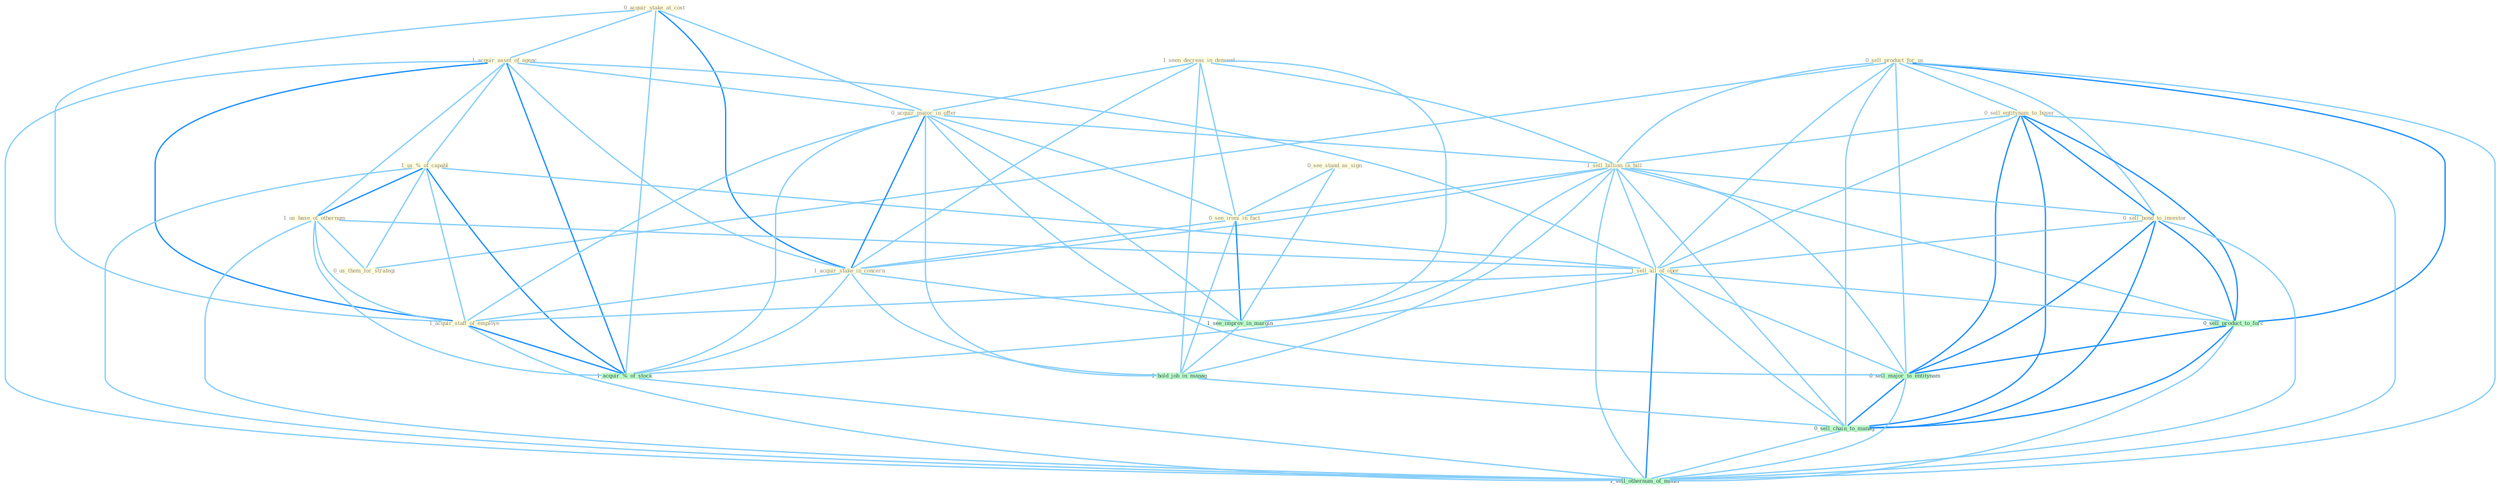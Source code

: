 Graph G{ 
    node
    [shape=polygon,style=filled,width=.5,height=.06,color="#BDFCC9",fixedsize=true,fontsize=4,
    fontcolor="#2f4f4f"];
    {node
    [color="#ffffe0", fontcolor="#8b7d6b"] "0_sell_product_for_us " "0_acquir_stake_at_cost " "1_acquir_asset_of_agenc " "1_us_%_of_capabl " "1_us_base_of_othernum " "0_sell_entitynam_to_buyer " "1_seen_decreas_in_demand " "0_acquir_major_in_offer " "1_sell_billion_in_bill " "0_see_stand_as_sign " "0_see_ironi_in_fact " "0_sell_bond_to_investor " "1_acquir_stake_in_concern " "0_us_them_for_strategi " "1_sell_all_of_oper " "1_acquir_staff_of_employe "}
{node [color="#fff0f5", fontcolor="#b22222"]}
edge [color="#B0E2FF"];

	"0_sell_product_for_us " -- "0_sell_entitynam_to_buyer " [w="1", color="#87cefa" ];
	"0_sell_product_for_us " -- "1_sell_billion_in_bill " [w="1", color="#87cefa" ];
	"0_sell_product_for_us " -- "0_sell_bond_to_investor " [w="1", color="#87cefa" ];
	"0_sell_product_for_us " -- "0_us_them_for_strategi " [w="1", color="#87cefa" ];
	"0_sell_product_for_us " -- "1_sell_all_of_oper " [w="1", color="#87cefa" ];
	"0_sell_product_for_us " -- "0_sell_product_to_forc " [w="2", color="#1e90ff" , len=0.8];
	"0_sell_product_for_us " -- "0_sell_major_to_entitynam " [w="1", color="#87cefa" ];
	"0_sell_product_for_us " -- "0_sell_chain_to_manag " [w="1", color="#87cefa" ];
	"0_sell_product_for_us " -- "1_sell_othernum_of_model " [w="1", color="#87cefa" ];
	"0_acquir_stake_at_cost " -- "1_acquir_asset_of_agenc " [w="1", color="#87cefa" ];
	"0_acquir_stake_at_cost " -- "0_acquir_major_in_offer " [w="1", color="#87cefa" ];
	"0_acquir_stake_at_cost " -- "1_acquir_stake_in_concern " [w="2", color="#1e90ff" , len=0.8];
	"0_acquir_stake_at_cost " -- "1_acquir_staff_of_employe " [w="1", color="#87cefa" ];
	"0_acquir_stake_at_cost " -- "1_acquir_%_of_stock " [w="1", color="#87cefa" ];
	"1_acquir_asset_of_agenc " -- "1_us_%_of_capabl " [w="1", color="#87cefa" ];
	"1_acquir_asset_of_agenc " -- "1_us_base_of_othernum " [w="1", color="#87cefa" ];
	"1_acquir_asset_of_agenc " -- "0_acquir_major_in_offer " [w="1", color="#87cefa" ];
	"1_acquir_asset_of_agenc " -- "1_acquir_stake_in_concern " [w="1", color="#87cefa" ];
	"1_acquir_asset_of_agenc " -- "1_sell_all_of_oper " [w="1", color="#87cefa" ];
	"1_acquir_asset_of_agenc " -- "1_acquir_staff_of_employe " [w="2", color="#1e90ff" , len=0.8];
	"1_acquir_asset_of_agenc " -- "1_acquir_%_of_stock " [w="2", color="#1e90ff" , len=0.8];
	"1_acquir_asset_of_agenc " -- "1_sell_othernum_of_model " [w="1", color="#87cefa" ];
	"1_us_%_of_capabl " -- "1_us_base_of_othernum " [w="2", color="#1e90ff" , len=0.8];
	"1_us_%_of_capabl " -- "0_us_them_for_strategi " [w="1", color="#87cefa" ];
	"1_us_%_of_capabl " -- "1_sell_all_of_oper " [w="1", color="#87cefa" ];
	"1_us_%_of_capabl " -- "1_acquir_staff_of_employe " [w="1", color="#87cefa" ];
	"1_us_%_of_capabl " -- "1_acquir_%_of_stock " [w="2", color="#1e90ff" , len=0.8];
	"1_us_%_of_capabl " -- "1_sell_othernum_of_model " [w="1", color="#87cefa" ];
	"1_us_base_of_othernum " -- "0_us_them_for_strategi " [w="1", color="#87cefa" ];
	"1_us_base_of_othernum " -- "1_sell_all_of_oper " [w="1", color="#87cefa" ];
	"1_us_base_of_othernum " -- "1_acquir_staff_of_employe " [w="1", color="#87cefa" ];
	"1_us_base_of_othernum " -- "1_acquir_%_of_stock " [w="1", color="#87cefa" ];
	"1_us_base_of_othernum " -- "1_sell_othernum_of_model " [w="1", color="#87cefa" ];
	"0_sell_entitynam_to_buyer " -- "1_sell_billion_in_bill " [w="1", color="#87cefa" ];
	"0_sell_entitynam_to_buyer " -- "0_sell_bond_to_investor " [w="2", color="#1e90ff" , len=0.8];
	"0_sell_entitynam_to_buyer " -- "1_sell_all_of_oper " [w="1", color="#87cefa" ];
	"0_sell_entitynam_to_buyer " -- "0_sell_product_to_forc " [w="2", color="#1e90ff" , len=0.8];
	"0_sell_entitynam_to_buyer " -- "0_sell_major_to_entitynam " [w="2", color="#1e90ff" , len=0.8];
	"0_sell_entitynam_to_buyer " -- "0_sell_chain_to_manag " [w="2", color="#1e90ff" , len=0.8];
	"0_sell_entitynam_to_buyer " -- "1_sell_othernum_of_model " [w="1", color="#87cefa" ];
	"1_seen_decreas_in_demand " -- "0_acquir_major_in_offer " [w="1", color="#87cefa" ];
	"1_seen_decreas_in_demand " -- "1_sell_billion_in_bill " [w="1", color="#87cefa" ];
	"1_seen_decreas_in_demand " -- "0_see_ironi_in_fact " [w="1", color="#87cefa" ];
	"1_seen_decreas_in_demand " -- "1_acquir_stake_in_concern " [w="1", color="#87cefa" ];
	"1_seen_decreas_in_demand " -- "1_see_improv_in_margin " [w="1", color="#87cefa" ];
	"1_seen_decreas_in_demand " -- "1_hold_job_in_manag " [w="1", color="#87cefa" ];
	"0_acquir_major_in_offer " -- "1_sell_billion_in_bill " [w="1", color="#87cefa" ];
	"0_acquir_major_in_offer " -- "0_see_ironi_in_fact " [w="1", color="#87cefa" ];
	"0_acquir_major_in_offer " -- "1_acquir_stake_in_concern " [w="2", color="#1e90ff" , len=0.8];
	"0_acquir_major_in_offer " -- "1_acquir_staff_of_employe " [w="1", color="#87cefa" ];
	"0_acquir_major_in_offer " -- "1_see_improv_in_margin " [w="1", color="#87cefa" ];
	"0_acquir_major_in_offer " -- "1_acquir_%_of_stock " [w="1", color="#87cefa" ];
	"0_acquir_major_in_offer " -- "1_hold_job_in_manag " [w="1", color="#87cefa" ];
	"0_acquir_major_in_offer " -- "0_sell_major_to_entitynam " [w="1", color="#87cefa" ];
	"1_sell_billion_in_bill " -- "0_see_ironi_in_fact " [w="1", color="#87cefa" ];
	"1_sell_billion_in_bill " -- "0_sell_bond_to_investor " [w="1", color="#87cefa" ];
	"1_sell_billion_in_bill " -- "1_acquir_stake_in_concern " [w="1", color="#87cefa" ];
	"1_sell_billion_in_bill " -- "1_sell_all_of_oper " [w="1", color="#87cefa" ];
	"1_sell_billion_in_bill " -- "1_see_improv_in_margin " [w="1", color="#87cefa" ];
	"1_sell_billion_in_bill " -- "1_hold_job_in_manag " [w="1", color="#87cefa" ];
	"1_sell_billion_in_bill " -- "0_sell_product_to_forc " [w="1", color="#87cefa" ];
	"1_sell_billion_in_bill " -- "0_sell_major_to_entitynam " [w="1", color="#87cefa" ];
	"1_sell_billion_in_bill " -- "0_sell_chain_to_manag " [w="1", color="#87cefa" ];
	"1_sell_billion_in_bill " -- "1_sell_othernum_of_model " [w="1", color="#87cefa" ];
	"0_see_stand_as_sign " -- "0_see_ironi_in_fact " [w="1", color="#87cefa" ];
	"0_see_stand_as_sign " -- "1_see_improv_in_margin " [w="1", color="#87cefa" ];
	"0_see_ironi_in_fact " -- "1_acquir_stake_in_concern " [w="1", color="#87cefa" ];
	"0_see_ironi_in_fact " -- "1_see_improv_in_margin " [w="2", color="#1e90ff" , len=0.8];
	"0_see_ironi_in_fact " -- "1_hold_job_in_manag " [w="1", color="#87cefa" ];
	"0_sell_bond_to_investor " -- "1_sell_all_of_oper " [w="1", color="#87cefa" ];
	"0_sell_bond_to_investor " -- "0_sell_product_to_forc " [w="2", color="#1e90ff" , len=0.8];
	"0_sell_bond_to_investor " -- "0_sell_major_to_entitynam " [w="2", color="#1e90ff" , len=0.8];
	"0_sell_bond_to_investor " -- "0_sell_chain_to_manag " [w="2", color="#1e90ff" , len=0.8];
	"0_sell_bond_to_investor " -- "1_sell_othernum_of_model " [w="1", color="#87cefa" ];
	"1_acquir_stake_in_concern " -- "1_acquir_staff_of_employe " [w="1", color="#87cefa" ];
	"1_acquir_stake_in_concern " -- "1_see_improv_in_margin " [w="1", color="#87cefa" ];
	"1_acquir_stake_in_concern " -- "1_acquir_%_of_stock " [w="1", color="#87cefa" ];
	"1_acquir_stake_in_concern " -- "1_hold_job_in_manag " [w="1", color="#87cefa" ];
	"1_sell_all_of_oper " -- "1_acquir_staff_of_employe " [w="1", color="#87cefa" ];
	"1_sell_all_of_oper " -- "1_acquir_%_of_stock " [w="1", color="#87cefa" ];
	"1_sell_all_of_oper " -- "0_sell_product_to_forc " [w="1", color="#87cefa" ];
	"1_sell_all_of_oper " -- "0_sell_major_to_entitynam " [w="1", color="#87cefa" ];
	"1_sell_all_of_oper " -- "0_sell_chain_to_manag " [w="1", color="#87cefa" ];
	"1_sell_all_of_oper " -- "1_sell_othernum_of_model " [w="2", color="#1e90ff" , len=0.8];
	"1_acquir_staff_of_employe " -- "1_acquir_%_of_stock " [w="2", color="#1e90ff" , len=0.8];
	"1_acquir_staff_of_employe " -- "1_sell_othernum_of_model " [w="1", color="#87cefa" ];
	"1_see_improv_in_margin " -- "1_hold_job_in_manag " [w="1", color="#87cefa" ];
	"1_acquir_%_of_stock " -- "1_sell_othernum_of_model " [w="1", color="#87cefa" ];
	"1_hold_job_in_manag " -- "0_sell_chain_to_manag " [w="1", color="#87cefa" ];
	"0_sell_product_to_forc " -- "0_sell_major_to_entitynam " [w="2", color="#1e90ff" , len=0.8];
	"0_sell_product_to_forc " -- "0_sell_chain_to_manag " [w="2", color="#1e90ff" , len=0.8];
	"0_sell_product_to_forc " -- "1_sell_othernum_of_model " [w="1", color="#87cefa" ];
	"0_sell_major_to_entitynam " -- "0_sell_chain_to_manag " [w="2", color="#1e90ff" , len=0.8];
	"0_sell_major_to_entitynam " -- "1_sell_othernum_of_model " [w="1", color="#87cefa" ];
	"0_sell_chain_to_manag " -- "1_sell_othernum_of_model " [w="1", color="#87cefa" ];
}